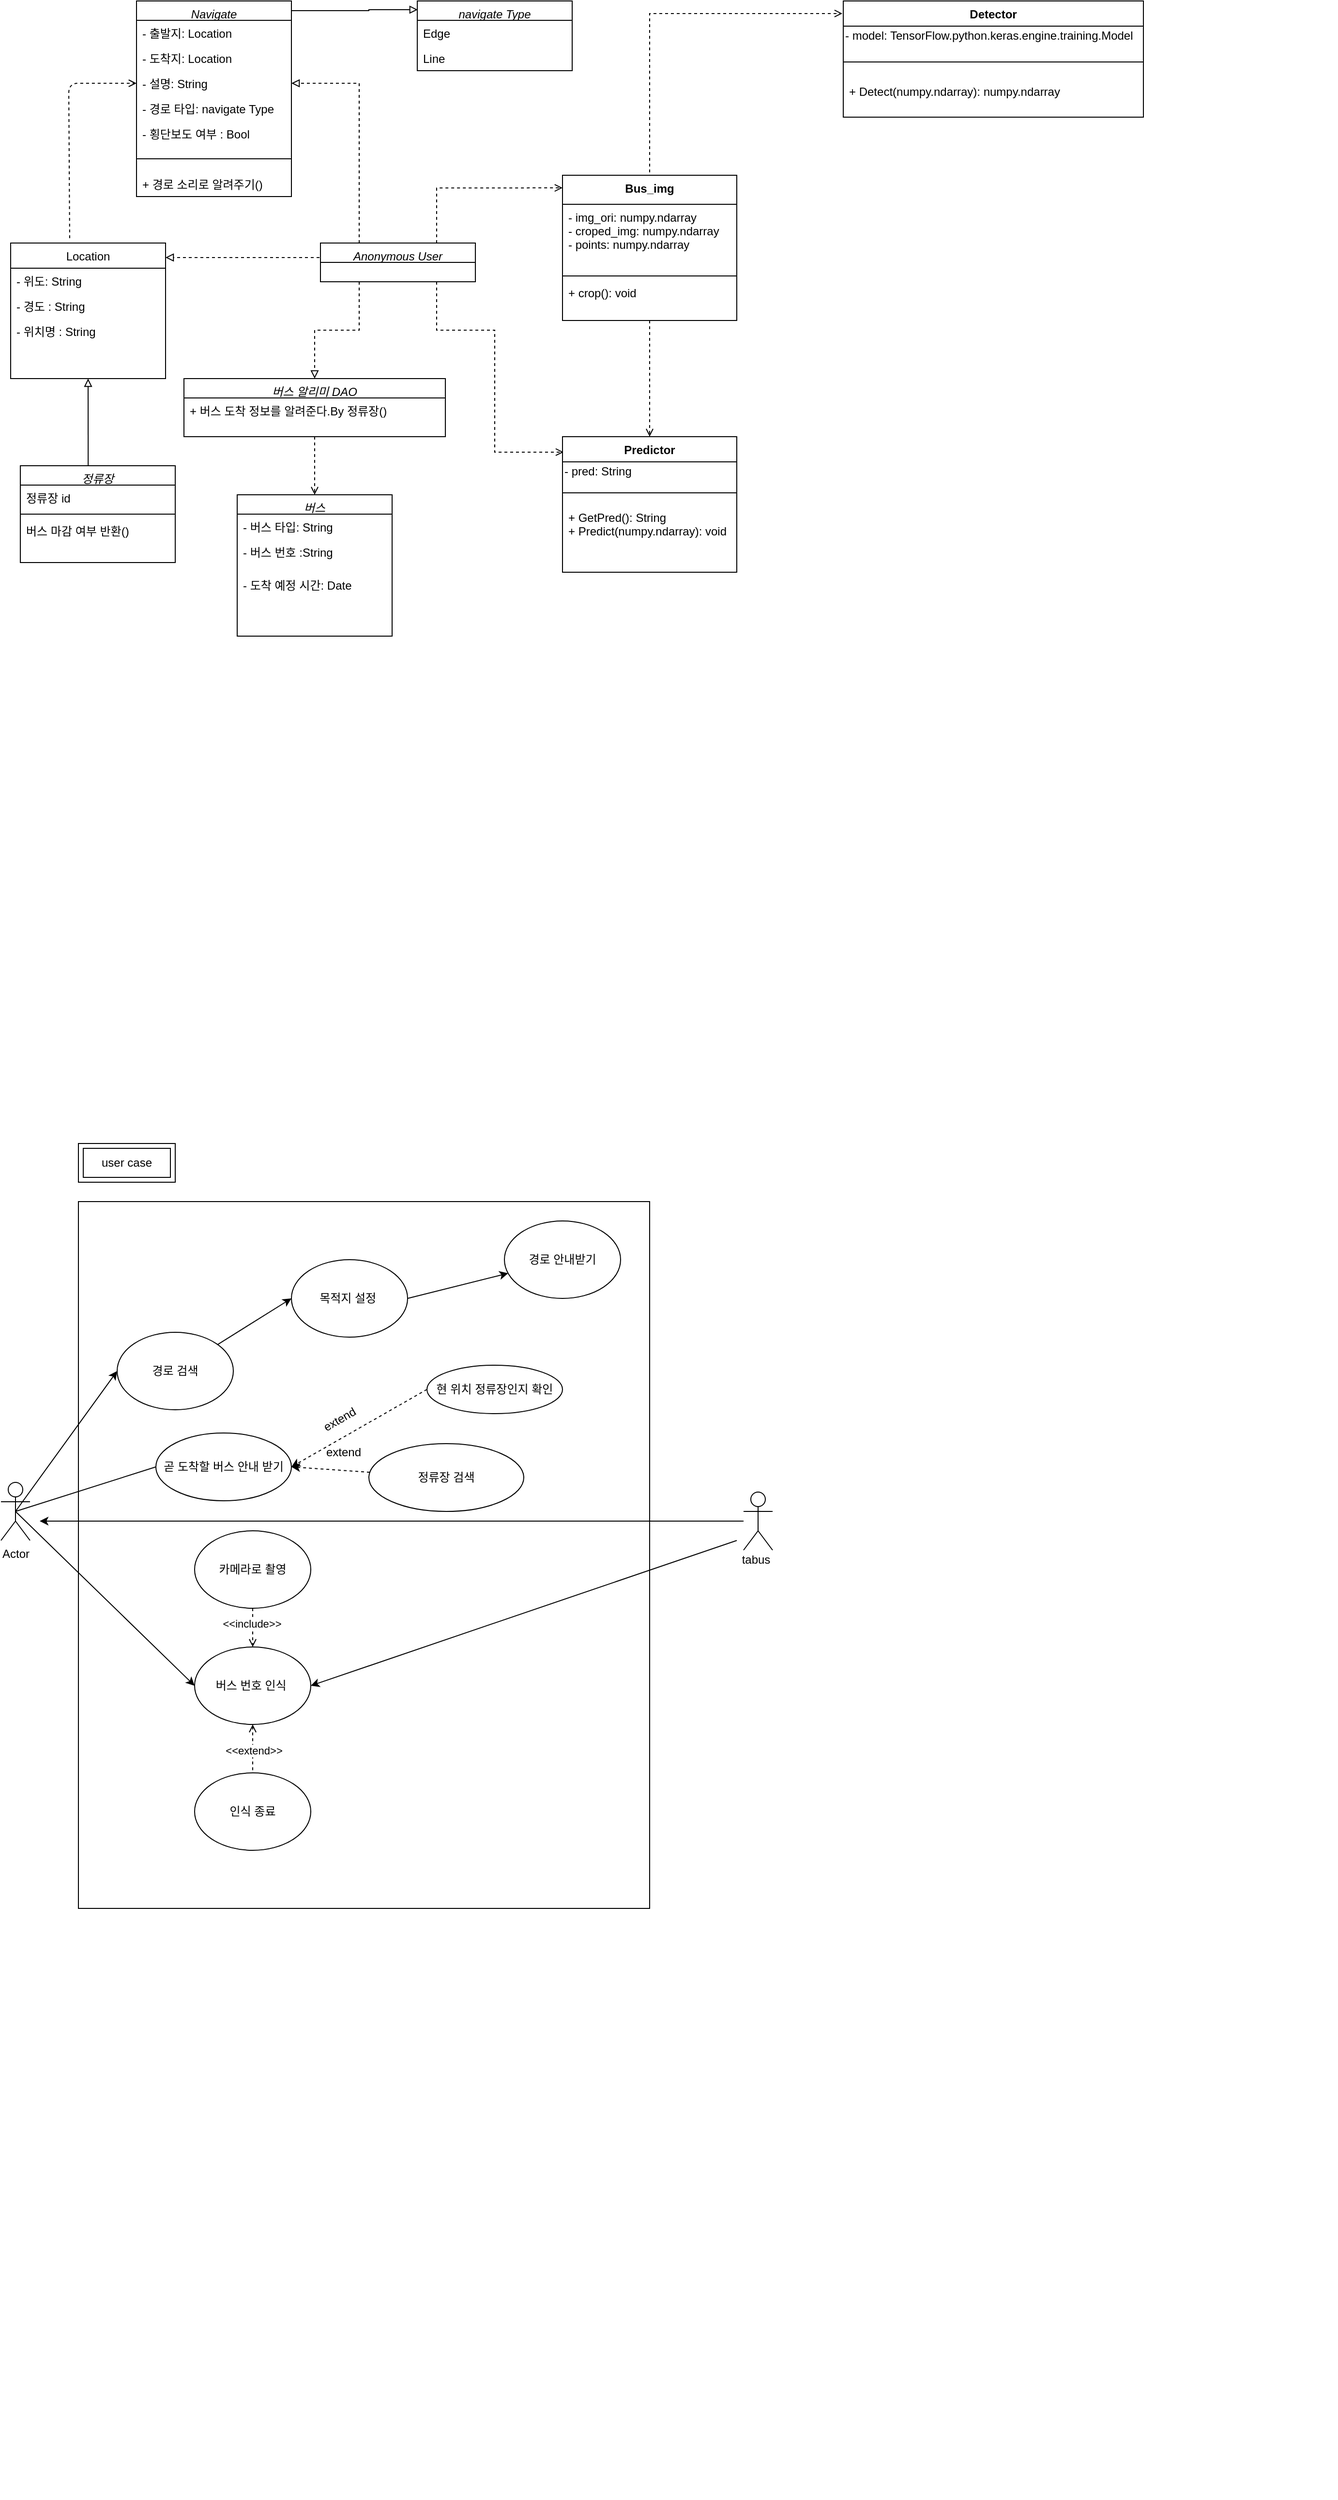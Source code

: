<mxfile version="13.7.9" type="device"><diagram id="C5RBs43oDa-KdzZeNtuy" name="Page-1"><mxGraphModel dx="1854" dy="2235" grid="1" gridSize="10" guides="1" tooltips="1" connect="1" arrows="1" fold="1" page="1" pageScale="1" pageWidth="827" pageHeight="1169" math="0" shadow="0"><root><mxCell id="WIyWlLk6GJQsqaUBKTNV-0"/><mxCell id="WIyWlLk6GJQsqaUBKTNV-1" parent="WIyWlLk6GJQsqaUBKTNV-0"/><mxCell id="X4tVDyRGzefWsVX5z4lx-14" value="" style="endArrow=block;html=1;entryX=0.5;entryY=1;entryDx=0;entryDy=0;exitX=0.438;exitY=0;exitDx=0;exitDy=0;rounded=0;endFill=0;exitPerimeter=0;" parent="WIyWlLk6GJQsqaUBKTNV-1" source="zkfFHV4jXpPFQw0GAbJ--0" target="zkfFHV4jXpPFQw0GAbJ--17" edge="1"><mxGeometry width="50" height="50" relative="1" as="geometry"><mxPoint x="140" y="-851" as="sourcePoint"/><mxPoint x="360" y="-770" as="targetPoint"/></mxGeometry></mxCell><mxCell id="X4tVDyRGzefWsVX5z4lx-23" value="" style="endArrow=open;html=1;dashed=1;endFill=0;entryX=0;entryY=0.5;entryDx=0;entryDy=0;exitX=0.381;exitY=-0.036;exitDx=0;exitDy=0;exitPerimeter=0;" parent="WIyWlLk6GJQsqaUBKTNV-1" source="zkfFHV4jXpPFQw0GAbJ--17" target="X4tVDyRGzefWsVX5z4lx-36" edge="1"><mxGeometry width="50" height="50" relative="1" as="geometry"><mxPoint x="7.76" y="-856.592" as="sourcePoint"/><mxPoint x="190" y="-1120" as="targetPoint"/><Array as="points"><mxPoint x="80" y="-1035"/></Array></mxGeometry></mxCell><mxCell id="X4tVDyRGzefWsVX5z4lx-44" style="edgeStyle=orthogonalEdgeStyle;rounded=0;orthogonalLoop=1;jettySize=auto;html=1;endArrow=block;endFill=0;entryX=0.003;entryY=0.125;entryDx=0;entryDy=0;entryPerimeter=0;" parent="WIyWlLk6GJQsqaUBKTNV-1" source="X4tVDyRGzefWsVX5z4lx-17" target="X4tVDyRGzefWsVX5z4lx-38" edge="1"><mxGeometry relative="1" as="geometry"><mxPoint x="438" y="-1109" as="targetPoint"/><Array as="points"><mxPoint x="390" y="-1110"/></Array></mxGeometry></mxCell><mxCell id="X4tVDyRGzefWsVX5z4lx-51" value="" style="endArrow=open;html=1;entryX=0.5;entryY=0;entryDx=0;entryDy=0;dashed=1;endFill=0;" parent="WIyWlLk6GJQsqaUBKTNV-1" source="X4tVDyRGzefWsVX5z4lx-47" target="X4tVDyRGzefWsVX5z4lx-24" edge="1"><mxGeometry width="50" height="50" relative="1" as="geometry"><mxPoint x="160" y="-750" as="sourcePoint"/><mxPoint x="210" y="-800" as="targetPoint"/></mxGeometry></mxCell><mxCell id="X4tVDyRGzefWsVX5z4lx-65" style="edgeStyle=orthogonalEdgeStyle;rounded=0;orthogonalLoop=1;jettySize=auto;html=1;exitX=0;exitY=0.5;exitDx=0;exitDy=0;entryX=1;entryY=0.107;entryDx=0;entryDy=0;dashed=1;endArrow=block;endFill=0;entryPerimeter=0;" parent="WIyWlLk6GJQsqaUBKTNV-1" source="X4tVDyRGzefWsVX5z4lx-53" target="zkfFHV4jXpPFQw0GAbJ--17" edge="1"><mxGeometry relative="1" as="geometry"><Array as="points"><mxPoint x="340" y="-855"/></Array></mxGeometry></mxCell><mxCell id="X4tVDyRGzefWsVX5z4lx-60" value="user case" style="shape=ext;margin=3;double=1;whiteSpace=wrap;html=1;align=center;" parent="WIyWlLk6GJQsqaUBKTNV-1" vertex="1"><mxGeometry x="90" y="60" width="100" height="40" as="geometry"/></mxCell><mxCell id="X4tVDyRGzefWsVX5z4lx-61" value="Actor" style="shape=umlActor;verticalLabelPosition=bottom;verticalAlign=top;html=1;" parent="WIyWlLk6GJQsqaUBKTNV-1" vertex="1"><mxGeometry x="10" y="410" width="30" height="60" as="geometry"/></mxCell><mxCell id="X4tVDyRGzefWsVX5z4lx-62" value="" style="html=1;" parent="WIyWlLk6GJQsqaUBKTNV-1" vertex="1"><mxGeometry x="90" y="120" width="590" height="730" as="geometry"/></mxCell><mxCell id="X4tVDyRGzefWsVX5z4lx-57" style="edgeStyle=orthogonalEdgeStyle;rounded=0;orthogonalLoop=1;jettySize=auto;html=1;entryX=0.5;entryY=0;entryDx=0;entryDy=0;dashed=1;endArrow=block;endFill=0;exitX=0.25;exitY=1;exitDx=0;exitDy=0;" parent="WIyWlLk6GJQsqaUBKTNV-1" source="X4tVDyRGzefWsVX5z4lx-53" target="X4tVDyRGzefWsVX5z4lx-47" edge="1"><mxGeometry relative="1" as="geometry"><mxPoint x="380" y="-820" as="sourcePoint"/></mxGeometry></mxCell><mxCell id="X4tVDyRGzefWsVX5z4lx-68" style="edgeStyle=orthogonalEdgeStyle;rounded=0;orthogonalLoop=1;jettySize=auto;html=1;entryX=1;entryY=0.5;entryDx=0;entryDy=0;dashed=1;endArrow=block;endFill=0;exitX=0.25;exitY=0;exitDx=0;exitDy=0;" parent="WIyWlLk6GJQsqaUBKTNV-1" source="X4tVDyRGzefWsVX5z4lx-53" target="X4tVDyRGzefWsVX5z4lx-36" edge="1"><mxGeometry relative="1" as="geometry"/></mxCell><mxCell id="J6x4rAbm4aGuAEisSEya-24" style="edgeStyle=orthogonalEdgeStyle;rounded=0;orthogonalLoop=1;jettySize=auto;html=1;exitX=0.75;exitY=0;exitDx=0;exitDy=0;dashed=1;endArrow=open;endFill=0;entryX=0;entryY=0.087;entryDx=0;entryDy=0;entryPerimeter=0;" parent="WIyWlLk6GJQsqaUBKTNV-1" source="X4tVDyRGzefWsVX5z4lx-53" target="J6x4rAbm4aGuAEisSEya-0" edge="1"><mxGeometry relative="1" as="geometry"><mxPoint x="580" y="-920" as="targetPoint"/><Array as="points"><mxPoint x="460" y="-927"/></Array></mxGeometry></mxCell><mxCell id="J6x4rAbm4aGuAEisSEya-26" style="edgeStyle=orthogonalEdgeStyle;rounded=0;orthogonalLoop=1;jettySize=auto;html=1;exitX=0.75;exitY=1;exitDx=0;exitDy=0;dashed=1;endArrow=open;endFill=0;entryX=0.006;entryY=0.114;entryDx=0;entryDy=0;entryPerimeter=0;" parent="WIyWlLk6GJQsqaUBKTNV-1" source="X4tVDyRGzefWsVX5z4lx-53" target="J6x4rAbm4aGuAEisSEya-20" edge="1"><mxGeometry relative="1" as="geometry"><mxPoint x="580" y="-580" as="targetPoint"/><Array as="points"><mxPoint x="460" y="-780"/><mxPoint x="520" y="-780"/><mxPoint x="520" y="-654"/></Array></mxGeometry></mxCell><mxCell id="J6x4rAbm4aGuAEisSEya-28" style="edgeStyle=orthogonalEdgeStyle;rounded=0;orthogonalLoop=1;jettySize=auto;html=1;entryX=-0.003;entryY=0.108;entryDx=0;entryDy=0;entryPerimeter=0;dashed=1;endArrow=open;endFill=0;exitX=0.75;exitY=0;exitDx=0;exitDy=0;" parent="WIyWlLk6GJQsqaUBKTNV-1" source="J6x4rAbm4aGuAEisSEya-0" target="J6x4rAbm4aGuAEisSEya-16" edge="1"><mxGeometry relative="1" as="geometry"><Array as="points"><mxPoint x="680" y="-940"/><mxPoint x="680" y="-1107"/></Array></mxGeometry></mxCell><mxCell id="X4tVDyRGzefWsVX5z4lx-79" value="곧 도착할 버스 안내 받기" style="ellipse;whiteSpace=wrap;html=1;" parent="WIyWlLk6GJQsqaUBKTNV-1" vertex="1"><mxGeometry x="170" y="359" width="140" height="70" as="geometry"/></mxCell><mxCell id="X4tVDyRGzefWsVX5z4lx-100" value="" style="group;container=1;" parent="WIyWlLk6GJQsqaUBKTNV-1" connectable="0" vertex="1"><mxGeometry x="910" y="260" width="85" height="90" as="geometry"><mxRectangle x="930" y="1050" width="50" height="40" as="alternateBounds"/></mxGeometry></mxCell><mxCell id="X4tVDyRGzefWsVX5z4lx-91" value="" style="group" parent="X4tVDyRGzefWsVX5z4lx-100" connectable="0" vertex="1"><mxGeometry width="85" height="90" as="geometry"/></mxCell><mxCell id="X4tVDyRGzefWsVX5z4lx-138" value="" style="endArrow=classic;html=1;" parent="X4tVDyRGzefWsVX5z4lx-91" source="X4tVDyRGzefWsVX5z4lx-89" edge="1"><mxGeometry width="50" height="50" relative="1" as="geometry"><mxPoint x="-15" y="69.998" as="sourcePoint"/><mxPoint x="-860" y="190" as="targetPoint"/></mxGeometry></mxCell><mxCell id="J6x4rAbm4aGuAEisSEya-30" style="edgeStyle=orthogonalEdgeStyle;rounded=0;orthogonalLoop=1;jettySize=auto;html=1;dashed=1;endArrow=open;endFill=0;entryX=0.5;entryY=0;entryDx=0;entryDy=0;" parent="WIyWlLk6GJQsqaUBKTNV-1" source="J6x4rAbm4aGuAEisSEya-3" target="J6x4rAbm4aGuAEisSEya-20" edge="1"><mxGeometry relative="1" as="geometry"><mxPoint x="630" y="-730" as="sourcePoint"/><mxPoint x="700" y="-680" as="targetPoint"/><Array as="points"><mxPoint x="680" y="-760"/><mxPoint x="680" y="-760"/></Array></mxGeometry></mxCell><mxCell id="X4tVDyRGzefWsVX5z4lx-106" value="" style="group" parent="WIyWlLk6GJQsqaUBKTNV-1" connectable="0" vertex="1"><mxGeometry x="130" y="255" width="120" height="80" as="geometry"/></mxCell><mxCell id="X4tVDyRGzefWsVX5z4lx-104" value="경로 검색" style="ellipse;whiteSpace=wrap;html=1;" parent="X4tVDyRGzefWsVX5z4lx-106" vertex="1"><mxGeometry width="120" height="80" as="geometry"/></mxCell><mxCell id="X4tVDyRGzefWsVX5z4lx-105" value="" style="endArrow=classic;html=1;endFill=1;entryX=0;entryY=0.5;entryDx=0;entryDy=0;" parent="WIyWlLk6GJQsqaUBKTNV-1" source="X4tVDyRGzefWsVX5z4lx-104" target="X4tVDyRGzefWsVX5z4lx-109" edge="1"><mxGeometry width="50" height="50" relative="1" as="geometry"><mxPoint x="730" y="230" as="sourcePoint"/><mxPoint x="780" y="180" as="targetPoint"/></mxGeometry></mxCell><mxCell id="X4tVDyRGzefWsVX5z4lx-108" value="" style="group" parent="WIyWlLk6GJQsqaUBKTNV-1" connectable="0" vertex="1"><mxGeometry x="310" y="180" width="120" height="80" as="geometry"/></mxCell><mxCell id="X4tVDyRGzefWsVX5z4lx-109" value="목적지 설정&amp;nbsp;" style="ellipse;whiteSpace=wrap;html=1;" parent="X4tVDyRGzefWsVX5z4lx-108" vertex="1"><mxGeometry width="120" height="80" as="geometry"/></mxCell><mxCell id="J6x4rAbm4aGuAEisSEya-49" style="rounded=0;orthogonalLoop=1;jettySize=auto;html=1;exitX=0.5;exitY=1;exitDx=0;exitDy=0;entryX=0.5;entryY=0;entryDx=0;entryDy=0;dashed=1;endArrow=none;endFill=0;startArrow=open;startFill=0;" parent="WIyWlLk6GJQsqaUBKTNV-1" source="J6x4rAbm4aGuAEisSEya-33" target="J6x4rAbm4aGuAEisSEya-45" edge="1"><mxGeometry relative="1" as="geometry"/></mxCell><mxCell id="J6x4rAbm4aGuAEisSEya-60" value="&amp;lt;&amp;lt;extend&amp;gt;&amp;gt;" style="edgeLabel;html=1;align=center;verticalAlign=middle;resizable=0;points=[];" parent="J6x4rAbm4aGuAEisSEya-49" vertex="1" connectable="0"><mxGeometry x="0.067" y="1" relative="1" as="geometry"><mxPoint as="offset"/></mxGeometry></mxCell><mxCell id="J6x4rAbm4aGuAEisSEya-56" style="edgeStyle=none;rounded=0;orthogonalLoop=1;jettySize=auto;html=1;exitX=1;exitY=0.5;exitDx=0;exitDy=0;startArrow=classic;startFill=1;endArrow=none;endFill=0;" parent="WIyWlLk6GJQsqaUBKTNV-1" source="J6x4rAbm4aGuAEisSEya-33" edge="1"><mxGeometry relative="1" as="geometry"><mxPoint x="770" y="470" as="targetPoint"/></mxGeometry></mxCell><mxCell id="J6x4rAbm4aGuAEisSEya-33" value="버스 번호 인식&amp;nbsp;" style="ellipse;whiteSpace=wrap;html=1;align=center;" parent="WIyWlLk6GJQsqaUBKTNV-1" vertex="1"><mxGeometry x="210" y="580" width="120" height="80" as="geometry"/></mxCell><mxCell id="X4tVDyRGzefWsVX5z4lx-114" value="" style="endArrow=classic;html=1;entryX=0;entryY=0.5;entryDx=0;entryDy=0;exitX=0.5;exitY=0.5;exitDx=0;exitDy=0;exitPerimeter=0;" parent="WIyWlLk6GJQsqaUBKTNV-1" source="X4tVDyRGzefWsVX5z4lx-61" target="X4tVDyRGzefWsVX5z4lx-104" edge="1"><mxGeometry width="50" height="50" relative="1" as="geometry"><mxPoint x="50" y="160" as="sourcePoint"/><mxPoint x="690" y="130" as="targetPoint"/></mxGeometry></mxCell><mxCell id="X4tVDyRGzefWsVX5z4lx-115" value="" style="endArrow=none;html=1;entryX=0;entryY=0.5;entryDx=0;entryDy=0;exitX=0.5;exitY=0.5;exitDx=0;exitDy=0;exitPerimeter=0;" parent="WIyWlLk6GJQsqaUBKTNV-1" source="X4tVDyRGzefWsVX5z4lx-61" target="X4tVDyRGzefWsVX5z4lx-79" edge="1"><mxGeometry width="50" height="50" relative="1" as="geometry"><mxPoint x="50" y="160" as="sourcePoint"/><mxPoint x="690" y="130" as="targetPoint"/></mxGeometry></mxCell><mxCell id="X4tVDyRGzefWsVX5z4lx-119" value="" style="group" parent="WIyWlLk6GJQsqaUBKTNV-1" connectable="0" vertex="1"><mxGeometry x="450" y="289" width="140" height="80" as="geometry"/></mxCell><mxCell id="X4tVDyRGzefWsVX5z4lx-120" value="현 위치 정류장인지 확인" style="ellipse;whiteSpace=wrap;html=1;" parent="X4tVDyRGzefWsVX5z4lx-119" vertex="1"><mxGeometry width="140" height="50" as="geometry"/></mxCell><mxCell id="X4tVDyRGzefWsVX5z4lx-116" value="" style="endArrow=classic;html=1;entryX=1;entryY=0.5;entryDx=0;entryDy=0;dashed=1;exitX=0;exitY=0.5;exitDx=0;exitDy=0;" parent="WIyWlLk6GJQsqaUBKTNV-1" source="X4tVDyRGzefWsVX5z4lx-120" target="X4tVDyRGzefWsVX5z4lx-79" edge="1"><mxGeometry width="50" height="50" relative="1" as="geometry"><mxPoint x="640" y="300" as="sourcePoint"/><mxPoint x="690" y="250" as="targetPoint"/></mxGeometry></mxCell><mxCell id="J6x4rAbm4aGuAEisSEya-38" value="" style="endArrow=classic;html=1;exitX=0.5;exitY=0.5;exitDx=0;exitDy=0;exitPerimeter=0;entryX=0;entryY=0.5;entryDx=0;entryDy=0;endFill=1;" parent="WIyWlLk6GJQsqaUBKTNV-1" source="X4tVDyRGzefWsVX5z4lx-61" target="J6x4rAbm4aGuAEisSEya-33" edge="1"><mxGeometry width="50" height="50" relative="1" as="geometry"><mxPoint x="35" y="450" as="sourcePoint"/><mxPoint x="360" y="555" as="targetPoint"/></mxGeometry></mxCell><mxCell id="X4tVDyRGzefWsVX5z4lx-128" value="정류장 검색" style="ellipse;whiteSpace=wrap;html=1;direction=south;" parent="WIyWlLk6GJQsqaUBKTNV-1" vertex="1"><mxGeometry x="390" y="370" width="160" height="70" as="geometry"/></mxCell><mxCell id="X4tVDyRGzefWsVX5z4lx-53" value="Anonymous User" style="swimlane;fontStyle=2;align=center;verticalAlign=top;childLayout=stackLayout;horizontal=1;startSize=20;horizontalStack=0;resizeParent=1;resizeLast=0;collapsible=1;marginBottom=0;rounded=0;shadow=0;strokeWidth=1;" parent="WIyWlLk6GJQsqaUBKTNV-1" vertex="1"><mxGeometry x="340" y="-870" width="160" height="40" as="geometry"><mxRectangle x="230" y="130" width="160" height="26" as="alternateBounds"/></mxGeometry></mxCell><mxCell id="X4tVDyRGzefWsVX5z4lx-47" value="버스 알리미 DAO" style="swimlane;fontStyle=2;align=center;verticalAlign=top;childLayout=stackLayout;horizontal=1;startSize=20;horizontalStack=0;resizeParent=1;resizeLast=0;collapsible=1;marginBottom=0;rounded=0;shadow=0;strokeWidth=1;" parent="WIyWlLk6GJQsqaUBKTNV-1" vertex="1"><mxGeometry x="199" y="-730" width="270" height="60" as="geometry"><mxRectangle x="230" y="130" width="160" height="26" as="alternateBounds"/></mxGeometry></mxCell><mxCell id="X4tVDyRGzefWsVX5z4lx-48" value="+ 버스 도착 정보를 알려준다.By 정류장()" style="text;align=left;verticalAlign=top;spacingLeft=4;spacingRight=4;overflow=hidden;rotatable=0;points=[[0,0.5],[1,0.5]];portConstraint=eastwest;" parent="X4tVDyRGzefWsVX5z4lx-47" vertex="1"><mxGeometry y="20" width="270" height="22" as="geometry"/></mxCell><mxCell id="X4tVDyRGzefWsVX5z4lx-24" value="버스" style="swimlane;fontStyle=2;align=center;verticalAlign=top;childLayout=stackLayout;horizontal=1;startSize=20;horizontalStack=0;resizeParent=1;resizeLast=0;collapsible=1;marginBottom=0;rounded=0;shadow=0;strokeWidth=1;" parent="WIyWlLk6GJQsqaUBKTNV-1" vertex="1"><mxGeometry x="254" y="-610" width="160" height="146" as="geometry"><mxRectangle x="230" y="130" width="160" height="26" as="alternateBounds"/></mxGeometry></mxCell><mxCell id="X4tVDyRGzefWsVX5z4lx-28" value="- 버스 타입: String" style="text;align=left;verticalAlign=top;spacingLeft=4;spacingRight=4;overflow=hidden;rotatable=0;points=[[0,0.5],[1,0.5]];portConstraint=eastwest;" parent="X4tVDyRGzefWsVX5z4lx-24" vertex="1"><mxGeometry y="20" width="160" height="26" as="geometry"/></mxCell><mxCell id="X4tVDyRGzefWsVX5z4lx-25" value="- 버스 번호 :String" style="text;align=left;verticalAlign=top;spacingLeft=4;spacingRight=4;overflow=hidden;rotatable=0;points=[[0,0.5],[1,0.5]];portConstraint=eastwest;" parent="X4tVDyRGzefWsVX5z4lx-24" vertex="1"><mxGeometry y="46" width="160" height="34" as="geometry"/></mxCell><mxCell id="X4tVDyRGzefWsVX5z4lx-50" value="- 도착 예정 시간: Date" style="text;align=left;verticalAlign=top;spacingLeft=4;spacingRight=4;overflow=hidden;rotatable=0;points=[[0,0.5],[1,0.5]];portConstraint=eastwest;" parent="X4tVDyRGzefWsVX5z4lx-24" vertex="1"><mxGeometry y="80" width="160" height="26" as="geometry"/></mxCell><mxCell id="zkfFHV4jXpPFQw0GAbJ--0" value="정류장" style="swimlane;fontStyle=2;align=center;verticalAlign=top;childLayout=stackLayout;horizontal=1;startSize=20;horizontalStack=0;resizeParent=1;resizeLast=0;collapsible=1;marginBottom=0;rounded=0;shadow=0;strokeWidth=1;" parent="WIyWlLk6GJQsqaUBKTNV-1" vertex="1"><mxGeometry x="30" y="-640" width="160" height="100" as="geometry"><mxRectangle x="230" y="130" width="160" height="26" as="alternateBounds"/></mxGeometry></mxCell><mxCell id="X4tVDyRGzefWsVX5z4lx-13" value="정류장 id" style="text;align=left;verticalAlign=top;spacingLeft=4;spacingRight=4;overflow=hidden;rotatable=0;points=[[0,0.5],[1,0.5]];portConstraint=eastwest;" parent="zkfFHV4jXpPFQw0GAbJ--0" vertex="1"><mxGeometry y="20" width="160" height="26" as="geometry"/></mxCell><mxCell id="zkfFHV4jXpPFQw0GAbJ--4" value="" style="line;html=1;strokeWidth=1;align=left;verticalAlign=middle;spacingTop=-1;spacingLeft=3;spacingRight=3;rotatable=0;labelPosition=right;points=[];portConstraint=eastwest;" parent="zkfFHV4jXpPFQw0GAbJ--0" vertex="1"><mxGeometry y="46" width="160" height="8" as="geometry"/></mxCell><mxCell id="zkfFHV4jXpPFQw0GAbJ--5" value="버스 마감 여부 반환()" style="text;align=left;verticalAlign=top;spacingLeft=4;spacingRight=4;overflow=hidden;rotatable=0;points=[[0,0.5],[1,0.5]];portConstraint=eastwest;" parent="zkfFHV4jXpPFQw0GAbJ--0" vertex="1"><mxGeometry y="54" width="160" height="26" as="geometry"/></mxCell><mxCell id="zkfFHV4jXpPFQw0GAbJ--17" value="Location" style="swimlane;fontStyle=0;align=center;verticalAlign=top;childLayout=stackLayout;horizontal=1;startSize=26;horizontalStack=0;resizeParent=1;resizeLast=0;collapsible=1;marginBottom=0;rounded=0;shadow=0;strokeWidth=1;" parent="WIyWlLk6GJQsqaUBKTNV-1" vertex="1"><mxGeometry x="20" y="-870" width="160" height="140" as="geometry"><mxRectangle x="550" y="140" width="160" height="26" as="alternateBounds"/></mxGeometry></mxCell><mxCell id="zkfFHV4jXpPFQw0GAbJ--18" value="- 위도: String" style="text;align=left;verticalAlign=top;spacingLeft=4;spacingRight=4;overflow=hidden;rotatable=0;points=[[0,0.5],[1,0.5]];portConstraint=eastwest;" parent="zkfFHV4jXpPFQw0GAbJ--17" vertex="1"><mxGeometry y="26" width="160" height="26" as="geometry"/></mxCell><mxCell id="zkfFHV4jXpPFQw0GAbJ--19" value="- 경도 : String" style="text;align=left;verticalAlign=top;spacingLeft=4;spacingRight=4;overflow=hidden;rotatable=0;points=[[0,0.5],[1,0.5]];portConstraint=eastwest;rounded=0;shadow=0;html=0;" parent="zkfFHV4jXpPFQw0GAbJ--17" vertex="1"><mxGeometry y="52" width="160" height="26" as="geometry"/></mxCell><mxCell id="zkfFHV4jXpPFQw0GAbJ--20" value="- 위치명 : String" style="text;align=left;verticalAlign=top;spacingLeft=4;spacingRight=4;overflow=hidden;rotatable=0;points=[[0,0.5],[1,0.5]];portConstraint=eastwest;rounded=0;shadow=0;html=0;" parent="zkfFHV4jXpPFQw0GAbJ--17" vertex="1"><mxGeometry y="78" width="160" height="26" as="geometry"/></mxCell><mxCell id="X4tVDyRGzefWsVX5z4lx-38" value="navigate Type" style="swimlane;fontStyle=2;align=center;verticalAlign=top;childLayout=stackLayout;horizontal=1;startSize=20;horizontalStack=0;resizeParent=1;resizeLast=0;collapsible=1;marginBottom=0;rounded=0;shadow=0;strokeWidth=1;" parent="WIyWlLk6GJQsqaUBKTNV-1" vertex="1"><mxGeometry x="440" y="-1120" width="160" height="72" as="geometry"><mxRectangle x="70" y="300" width="160" height="26" as="alternateBounds"/></mxGeometry></mxCell><mxCell id="X4tVDyRGzefWsVX5z4lx-40" value="Edge" style="text;align=left;verticalAlign=top;spacingLeft=4;spacingRight=4;overflow=hidden;rotatable=0;points=[[0,0.5],[1,0.5]];portConstraint=eastwest;rounded=0;shadow=0;html=0;" parent="X4tVDyRGzefWsVX5z4lx-38" vertex="1"><mxGeometry y="20" width="160" height="26" as="geometry"/></mxCell><mxCell id="X4tVDyRGzefWsVX5z4lx-42" value="Line" style="text;align=left;verticalAlign=top;spacingLeft=4;spacingRight=4;overflow=hidden;rotatable=0;points=[[0,0.5],[1,0.5]];portConstraint=eastwest;rounded=0;shadow=0;html=0;" parent="X4tVDyRGzefWsVX5z4lx-38" vertex="1"><mxGeometry y="46" width="160" height="26" as="geometry"/></mxCell><mxCell id="X4tVDyRGzefWsVX5z4lx-17" value="Navigate" style="swimlane;fontStyle=2;align=center;verticalAlign=top;childLayout=stackLayout;horizontal=1;startSize=20;horizontalStack=0;resizeParent=1;resizeLast=0;collapsible=1;marginBottom=0;rounded=0;shadow=0;strokeWidth=1;" parent="WIyWlLk6GJQsqaUBKTNV-1" vertex="1"><mxGeometry x="150" y="-1120" width="160" height="202" as="geometry"><mxRectangle x="70" y="300" width="160" height="26" as="alternateBounds"/></mxGeometry></mxCell><mxCell id="X4tVDyRGzefWsVX5z4lx-21" value="- 출발지: Location" style="text;align=left;verticalAlign=top;spacingLeft=4;spacingRight=4;overflow=hidden;rotatable=0;points=[[0,0.5],[1,0.5]];portConstraint=eastwest;rounded=0;shadow=0;html=0;" parent="X4tVDyRGzefWsVX5z4lx-17" vertex="1"><mxGeometry y="20" width="160" height="26" as="geometry"/></mxCell><mxCell id="X4tVDyRGzefWsVX5z4lx-22" value="- 도착지: Location" style="text;align=left;verticalAlign=top;spacingLeft=4;spacingRight=4;overflow=hidden;rotatable=0;points=[[0,0.5],[1,0.5]];portConstraint=eastwest;rounded=0;shadow=0;html=0;" parent="X4tVDyRGzefWsVX5z4lx-17" vertex="1"><mxGeometry y="46" width="160" height="26" as="geometry"/></mxCell><mxCell id="X4tVDyRGzefWsVX5z4lx-36" value="- 설명: String" style="text;align=left;verticalAlign=top;spacingLeft=4;spacingRight=4;overflow=hidden;rotatable=0;points=[[0,0.5],[1,0.5]];portConstraint=eastwest;rounded=0;shadow=0;html=0;" parent="X4tVDyRGzefWsVX5z4lx-17" vertex="1"><mxGeometry y="72" width="160" height="26" as="geometry"/></mxCell><mxCell id="X4tVDyRGzefWsVX5z4lx-37" value="- 경로 타입: navigate Type" style="text;align=left;verticalAlign=top;spacingLeft=4;spacingRight=4;overflow=hidden;rotatable=0;points=[[0,0.5],[1,0.5]];portConstraint=eastwest;rounded=0;shadow=0;html=0;" parent="X4tVDyRGzefWsVX5z4lx-17" vertex="1"><mxGeometry y="98" width="160" height="26" as="geometry"/></mxCell><mxCell id="X4tVDyRGzefWsVX5z4lx-52" value="- 횡단보도 여부 : Bool" style="text;align=left;verticalAlign=top;spacingLeft=4;spacingRight=4;overflow=hidden;rotatable=0;points=[[0,0.5],[1,0.5]];portConstraint=eastwest;rounded=0;shadow=0;html=0;" parent="X4tVDyRGzefWsVX5z4lx-17" vertex="1"><mxGeometry y="124" width="160" height="26" as="geometry"/></mxCell><mxCell id="X4tVDyRGzefWsVX5z4lx-19" value="" style="line;html=1;strokeWidth=1;align=left;verticalAlign=middle;spacingTop=-1;spacingLeft=3;spacingRight=3;rotatable=0;labelPosition=right;points=[];portConstraint=eastwest;" parent="X4tVDyRGzefWsVX5z4lx-17" vertex="1"><mxGeometry y="150" width="160" height="26" as="geometry"/></mxCell><mxCell id="X4tVDyRGzefWsVX5z4lx-46" value="+ 경로 소리로 알려주기()" style="text;align=left;verticalAlign=top;spacingLeft=4;spacingRight=4;overflow=hidden;rotatable=0;points=[[0,0.5],[1,0.5]];portConstraint=eastwest;rounded=0;shadow=0;html=0;" parent="X4tVDyRGzefWsVX5z4lx-17" vertex="1"><mxGeometry y="176" width="160" height="26" as="geometry"/></mxCell><mxCell id="J6x4rAbm4aGuAEisSEya-0" value="Bus_img" style="swimlane;fontStyle=1;align=center;verticalAlign=top;childLayout=stackLayout;horizontal=1;startSize=30;horizontalStack=0;resizeParent=1;resizeParentMax=0;resizeLast=0;collapsible=1;marginBottom=0;" parent="WIyWlLk6GJQsqaUBKTNV-1" vertex="1"><mxGeometry x="590" y="-940" width="180" height="150" as="geometry"/></mxCell><mxCell id="J6x4rAbm4aGuAEisSEya-1" value="- img_ori: numpy.ndarray&#xa;- croped_img: numpy.ndarray&#xa;- points: numpy.ndarray&#xa; " style="text;strokeColor=none;fillColor=none;align=left;verticalAlign=top;spacingLeft=4;spacingRight=4;overflow=hidden;rotatable=0;points=[[0,0.5],[1,0.5]];portConstraint=eastwest;" parent="J6x4rAbm4aGuAEisSEya-0" vertex="1"><mxGeometry y="30" width="180" height="70" as="geometry"/></mxCell><mxCell id="J6x4rAbm4aGuAEisSEya-2" value="" style="line;strokeWidth=1;fillColor=none;align=left;verticalAlign=middle;spacingTop=-1;spacingLeft=3;spacingRight=3;rotatable=0;labelPosition=right;points=[];portConstraint=eastwest;" parent="J6x4rAbm4aGuAEisSEya-0" vertex="1"><mxGeometry y="100" width="180" height="8" as="geometry"/></mxCell><mxCell id="J6x4rAbm4aGuAEisSEya-3" value="+ crop(): void" style="text;strokeColor=none;fillColor=none;align=left;verticalAlign=top;spacingLeft=4;spacingRight=4;overflow=hidden;rotatable=0;points=[[0,0.5],[1,0.5]];portConstraint=eastwest;" parent="J6x4rAbm4aGuAEisSEya-0" vertex="1"><mxGeometry y="108" width="180" height="42" as="geometry"/></mxCell><mxCell id="J6x4rAbm4aGuAEisSEya-20" value="Predictor" style="swimlane;fontStyle=1;align=center;verticalAlign=top;childLayout=stackLayout;horizontal=1;startSize=26;horizontalStack=0;resizeParent=1;resizeParentMax=0;resizeLast=0;collapsible=1;marginBottom=0;" parent="WIyWlLk6GJQsqaUBKTNV-1" vertex="1"><mxGeometry x="590" y="-670" width="180" height="140" as="geometry"/></mxCell><mxCell id="J6x4rAbm4aGuAEisSEya-25" value="- pred: String" style="text;html=1;align=left;verticalAlign=middle;resizable=0;points=[];autosize=1;" parent="J6x4rAbm4aGuAEisSEya-20" vertex="1"><mxGeometry y="26" width="180" height="20" as="geometry"/></mxCell><mxCell id="J6x4rAbm4aGuAEisSEya-22" value="" style="line;strokeWidth=1;fillColor=none;align=left;verticalAlign=middle;spacingTop=-1;spacingLeft=3;spacingRight=3;rotatable=0;labelPosition=right;points=[];portConstraint=eastwest;" parent="J6x4rAbm4aGuAEisSEya-20" vertex="1"><mxGeometry y="46" width="180" height="24" as="geometry"/></mxCell><mxCell id="J6x4rAbm4aGuAEisSEya-23" value="+ GetPred(): String&#xa;+ Predict(numpy.ndarray): void" style="text;strokeColor=none;fillColor=none;align=left;verticalAlign=top;spacingLeft=4;spacingRight=4;overflow=hidden;rotatable=0;points=[[0,0.5],[1,0.5]];portConstraint=eastwest;" parent="J6x4rAbm4aGuAEisSEya-20" vertex="1"><mxGeometry y="70" width="180" height="70" as="geometry"/></mxCell><mxCell id="J6x4rAbm4aGuAEisSEya-16" value="Detector" style="swimlane;fontStyle=1;align=center;verticalAlign=top;childLayout=stackLayout;horizontal=1;startSize=26;horizontalStack=0;resizeParent=1;resizeParentMax=0;resizeLast=0;collapsible=1;marginBottom=0;" parent="WIyWlLk6GJQsqaUBKTNV-1" vertex="1"><mxGeometry x="880" y="-1120" width="310" height="120" as="geometry"/></mxCell><mxCell id="J6x4rAbm4aGuAEisSEya-27" value="- model: TensorFlow.python.keras.engine.training.Model" style="text;html=1;align=left;verticalAlign=middle;resizable=0;points=[];autosize=1;" parent="J6x4rAbm4aGuAEisSEya-16" vertex="1"><mxGeometry y="26" width="310" height="20" as="geometry"/></mxCell><mxCell id="J6x4rAbm4aGuAEisSEya-18" value="" style="line;strokeWidth=1;fillColor=none;align=left;verticalAlign=middle;spacingTop=-1;spacingLeft=3;spacingRight=3;rotatable=0;labelPosition=right;points=[];portConstraint=eastwest;" parent="J6x4rAbm4aGuAEisSEya-16" vertex="1"><mxGeometry y="46" width="310" height="34" as="geometry"/></mxCell><mxCell id="J6x4rAbm4aGuAEisSEya-19" value="+ Detect(numpy.ndarray): numpy.ndarray" style="text;strokeColor=none;fillColor=none;align=left;verticalAlign=top;spacingLeft=4;spacingRight=4;overflow=hidden;rotatable=0;points=[[0,0.5],[1,0.5]];portConstraint=eastwest;" parent="J6x4rAbm4aGuAEisSEya-16" vertex="1"><mxGeometry y="80" width="310" height="40" as="geometry"/></mxCell><mxCell id="J6x4rAbm4aGuAEisSEya-39" value="" style="group" parent="WIyWlLk6GJQsqaUBKTNV-1" connectable="0" vertex="1"><mxGeometry x="1300" y="1370" width="90" height="90" as="geometry"/></mxCell><mxCell id="X4tVDyRGzefWsVX5z4lx-131" value="" style="endArrow=classic;html=1;entryX=1;entryY=0.5;entryDx=0;entryDy=0;dashed=1;" parent="WIyWlLk6GJQsqaUBKTNV-1" source="X4tVDyRGzefWsVX5z4lx-128" target="X4tVDyRGzefWsVX5z4lx-79" edge="1"><mxGeometry width="50" height="50" relative="1" as="geometry"><mxPoint x="660" y="305" as="sourcePoint"/><mxPoint x="500" y="335" as="targetPoint"/></mxGeometry></mxCell><mxCell id="J6x4rAbm4aGuAEisSEya-45" value="인식 종료" style="ellipse;whiteSpace=wrap;html=1;align=center;" parent="WIyWlLk6GJQsqaUBKTNV-1" vertex="1"><mxGeometry x="210" y="710" width="120" height="80" as="geometry"/></mxCell><mxCell id="X4tVDyRGzefWsVX5z4lx-142" value="" style="group" parent="WIyWlLk6GJQsqaUBKTNV-1" connectable="0" vertex="1"><mxGeometry x="530" y="140" width="120" height="80" as="geometry"/></mxCell><mxCell id="X4tVDyRGzefWsVX5z4lx-143" value="경로 안내받기" style="ellipse;whiteSpace=wrap;html=1;" parent="X4tVDyRGzefWsVX5z4lx-142" vertex="1"><mxGeometry width="120" height="80" as="geometry"/></mxCell><mxCell id="X4tVDyRGzefWsVX5z4lx-144" value="" style="endArrow=classic;html=1;exitX=1;exitY=0.5;exitDx=0;exitDy=0;" parent="WIyWlLk6GJQsqaUBKTNV-1" source="X4tVDyRGzefWsVX5z4lx-109" target="X4tVDyRGzefWsVX5z4lx-143" edge="1"><mxGeometry width="50" height="50" relative="1" as="geometry"><mxPoint x="700" y="300" as="sourcePoint"/><mxPoint x="750" y="250" as="targetPoint"/></mxGeometry></mxCell><mxCell id="X4tVDyRGzefWsVX5z4lx-90" value="tabus" style="text;html=1;strokeColor=none;fillColor=none;align=center;verticalAlign=middle;whiteSpace=wrap;rounded=0;" parent="WIyWlLk6GJQsqaUBKTNV-1" vertex="1"><mxGeometry x="750" y="480" width="80" height="20" as="geometry"/></mxCell><mxCell id="X4tVDyRGzefWsVX5z4lx-89" value="&amp;nbsp;" style="shape=umlActor;verticalLabelPosition=bottom;verticalAlign=top;html=1;outlineConnect=0;" parent="WIyWlLk6GJQsqaUBKTNV-1" vertex="1"><mxGeometry x="777" y="420" width="30" height="60" as="geometry"/></mxCell><mxCell id="X4tVDyRGzefWsVX5z4lx-149" value="extend" style="text;html=1;strokeColor=none;fillColor=none;align=center;verticalAlign=middle;whiteSpace=wrap;rounded=0;rotation=-30;" parent="WIyWlLk6GJQsqaUBKTNV-1" vertex="1"><mxGeometry x="340" y="335" width="40" height="20" as="geometry"/></mxCell><mxCell id="X4tVDyRGzefWsVX5z4lx-117" value="extend" style="text;html=1;strokeColor=none;fillColor=none;align=center;verticalAlign=middle;whiteSpace=wrap;rounded=0;" parent="WIyWlLk6GJQsqaUBKTNV-1" vertex="1"><mxGeometry x="344" y="369" width="40" height="20" as="geometry"/></mxCell><mxCell id="J6x4rAbm4aGuAEisSEya-55" style="edgeStyle=none;rounded=0;orthogonalLoop=1;jettySize=auto;html=1;dashed=1;startArrow=none;startFill=0;endArrow=open;endFill=0;" parent="WIyWlLk6GJQsqaUBKTNV-1" source="J6x4rAbm4aGuAEisSEya-54" target="J6x4rAbm4aGuAEisSEya-33" edge="1"><mxGeometry relative="1" as="geometry"/></mxCell><mxCell id="J6x4rAbm4aGuAEisSEya-59" value="&amp;lt;&amp;lt;include&amp;gt;&amp;gt;" style="edgeLabel;html=1;align=center;verticalAlign=middle;resizable=0;points=[];" parent="J6x4rAbm4aGuAEisSEya-55" vertex="1" connectable="0"><mxGeometry x="-0.2" y="-1" relative="1" as="geometry"><mxPoint as="offset"/></mxGeometry></mxCell><mxCell id="J6x4rAbm4aGuAEisSEya-54" value="카메라로 촬영" style="ellipse;whiteSpace=wrap;html=1;align=center;" parent="WIyWlLk6GJQsqaUBKTNV-1" vertex="1"><mxGeometry x="210" y="460" width="120" height="80" as="geometry"/></mxCell></root></mxGraphModel></diagram></mxfile>